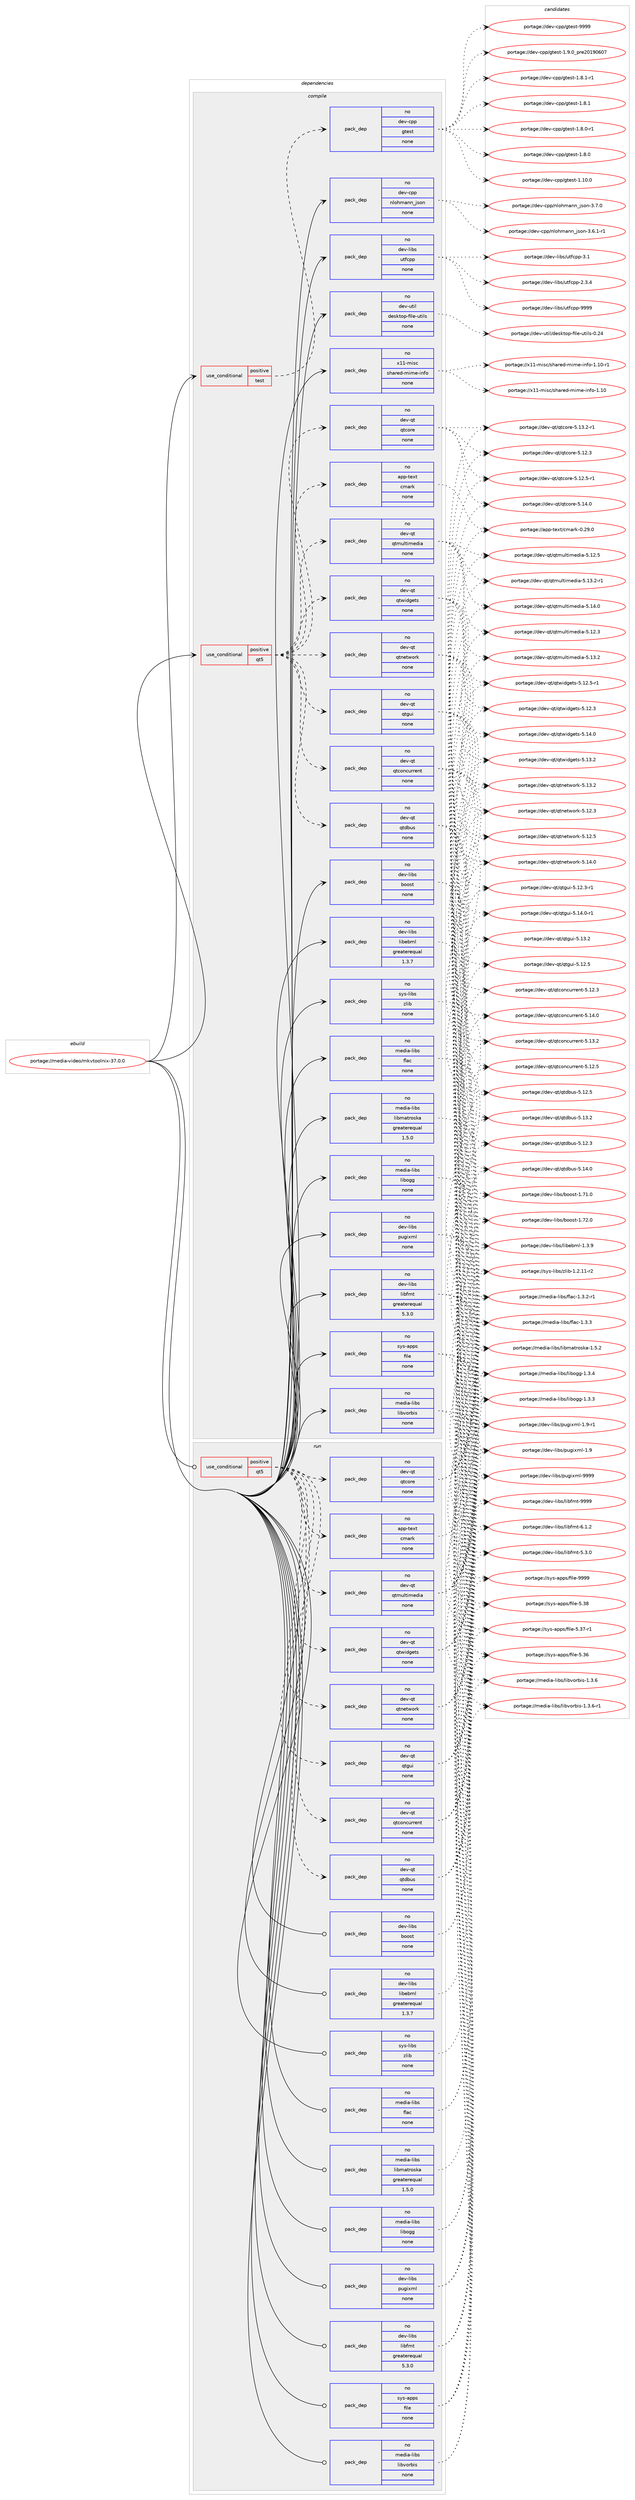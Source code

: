 digraph prolog {

# *************
# Graph options
# *************

newrank=true;
concentrate=true;
compound=true;
graph [rankdir=LR,fontname=Helvetica,fontsize=10,ranksep=1.5];#, ranksep=2.5, nodesep=0.2];
edge  [arrowhead=vee];
node  [fontname=Helvetica,fontsize=10];

# **********
# The ebuild
# **********

subgraph cluster_leftcol {
color=gray;
rank=same;
label=<<i>ebuild</i>>;
id [label="portage://media-video/mkvtoolnix-37.0.0", color=red, width=4, href="../media-video/mkvtoolnix-37.0.0.svg"];
}

# ****************
# The dependencies
# ****************

subgraph cluster_midcol {
color=gray;
label=<<i>dependencies</i>>;
subgraph cluster_compile {
fillcolor="#eeeeee";
style=filled;
label=<<i>compile</i>>;
subgraph cond39130 {
dependency176991 [label=<<TABLE BORDER="0" CELLBORDER="1" CELLSPACING="0" CELLPADDING="4"><TR><TD ROWSPAN="3" CELLPADDING="10">use_conditional</TD></TR><TR><TD>positive</TD></TR><TR><TD>qt5</TD></TR></TABLE>>, shape=none, color=red];
subgraph pack135048 {
dependency176992 [label=<<TABLE BORDER="0" CELLBORDER="1" CELLSPACING="0" CELLPADDING="4" WIDTH="220"><TR><TD ROWSPAN="6" CELLPADDING="30">pack_dep</TD></TR><TR><TD WIDTH="110">no</TD></TR><TR><TD>dev-qt</TD></TR><TR><TD>qtcore</TD></TR><TR><TD>none</TD></TR><TR><TD></TD></TR></TABLE>>, shape=none, color=blue];
}
dependency176991:e -> dependency176992:w [weight=20,style="dashed",arrowhead="vee"];
subgraph pack135049 {
dependency176993 [label=<<TABLE BORDER="0" CELLBORDER="1" CELLSPACING="0" CELLPADDING="4" WIDTH="220"><TR><TD ROWSPAN="6" CELLPADDING="30">pack_dep</TD></TR><TR><TD WIDTH="110">no</TD></TR><TR><TD>dev-qt</TD></TR><TR><TD>qtdbus</TD></TR><TR><TD>none</TD></TR><TR><TD></TD></TR></TABLE>>, shape=none, color=blue];
}
dependency176991:e -> dependency176993:w [weight=20,style="dashed",arrowhead="vee"];
subgraph pack135050 {
dependency176994 [label=<<TABLE BORDER="0" CELLBORDER="1" CELLSPACING="0" CELLPADDING="4" WIDTH="220"><TR><TD ROWSPAN="6" CELLPADDING="30">pack_dep</TD></TR><TR><TD WIDTH="110">no</TD></TR><TR><TD>dev-qt</TD></TR><TR><TD>qtgui</TD></TR><TR><TD>none</TD></TR><TR><TD></TD></TR></TABLE>>, shape=none, color=blue];
}
dependency176991:e -> dependency176994:w [weight=20,style="dashed",arrowhead="vee"];
subgraph pack135051 {
dependency176995 [label=<<TABLE BORDER="0" CELLBORDER="1" CELLSPACING="0" CELLPADDING="4" WIDTH="220"><TR><TD ROWSPAN="6" CELLPADDING="30">pack_dep</TD></TR><TR><TD WIDTH="110">no</TD></TR><TR><TD>dev-qt</TD></TR><TR><TD>qtnetwork</TD></TR><TR><TD>none</TD></TR><TR><TD></TD></TR></TABLE>>, shape=none, color=blue];
}
dependency176991:e -> dependency176995:w [weight=20,style="dashed",arrowhead="vee"];
subgraph pack135052 {
dependency176996 [label=<<TABLE BORDER="0" CELLBORDER="1" CELLSPACING="0" CELLPADDING="4" WIDTH="220"><TR><TD ROWSPAN="6" CELLPADDING="30">pack_dep</TD></TR><TR><TD WIDTH="110">no</TD></TR><TR><TD>dev-qt</TD></TR><TR><TD>qtwidgets</TD></TR><TR><TD>none</TD></TR><TR><TD></TD></TR></TABLE>>, shape=none, color=blue];
}
dependency176991:e -> dependency176996:w [weight=20,style="dashed",arrowhead="vee"];
subgraph pack135053 {
dependency176997 [label=<<TABLE BORDER="0" CELLBORDER="1" CELLSPACING="0" CELLPADDING="4" WIDTH="220"><TR><TD ROWSPAN="6" CELLPADDING="30">pack_dep</TD></TR><TR><TD WIDTH="110">no</TD></TR><TR><TD>dev-qt</TD></TR><TR><TD>qtconcurrent</TD></TR><TR><TD>none</TD></TR><TR><TD></TD></TR></TABLE>>, shape=none, color=blue];
}
dependency176991:e -> dependency176997:w [weight=20,style="dashed",arrowhead="vee"];
subgraph pack135054 {
dependency176998 [label=<<TABLE BORDER="0" CELLBORDER="1" CELLSPACING="0" CELLPADDING="4" WIDTH="220"><TR><TD ROWSPAN="6" CELLPADDING="30">pack_dep</TD></TR><TR><TD WIDTH="110">no</TD></TR><TR><TD>dev-qt</TD></TR><TR><TD>qtmultimedia</TD></TR><TR><TD>none</TD></TR><TR><TD></TD></TR></TABLE>>, shape=none, color=blue];
}
dependency176991:e -> dependency176998:w [weight=20,style="dashed",arrowhead="vee"];
subgraph pack135055 {
dependency176999 [label=<<TABLE BORDER="0" CELLBORDER="1" CELLSPACING="0" CELLPADDING="4" WIDTH="220"><TR><TD ROWSPAN="6" CELLPADDING="30">pack_dep</TD></TR><TR><TD WIDTH="110">no</TD></TR><TR><TD>app-text</TD></TR><TR><TD>cmark</TD></TR><TR><TD>none</TD></TR><TR><TD></TD></TR></TABLE>>, shape=none, color=blue];
}
dependency176991:e -> dependency176999:w [weight=20,style="dashed",arrowhead="vee"];
}
id:e -> dependency176991:w [weight=20,style="solid",arrowhead="vee"];
subgraph cond39131 {
dependency177000 [label=<<TABLE BORDER="0" CELLBORDER="1" CELLSPACING="0" CELLPADDING="4"><TR><TD ROWSPAN="3" CELLPADDING="10">use_conditional</TD></TR><TR><TD>positive</TD></TR><TR><TD>test</TD></TR></TABLE>>, shape=none, color=red];
subgraph pack135056 {
dependency177001 [label=<<TABLE BORDER="0" CELLBORDER="1" CELLSPACING="0" CELLPADDING="4" WIDTH="220"><TR><TD ROWSPAN="6" CELLPADDING="30">pack_dep</TD></TR><TR><TD WIDTH="110">no</TD></TR><TR><TD>dev-cpp</TD></TR><TR><TD>gtest</TD></TR><TR><TD>none</TD></TR><TR><TD></TD></TR></TABLE>>, shape=none, color=blue];
}
dependency177000:e -> dependency177001:w [weight=20,style="dashed",arrowhead="vee"];
}
id:e -> dependency177000:w [weight=20,style="solid",arrowhead="vee"];
subgraph pack135057 {
dependency177002 [label=<<TABLE BORDER="0" CELLBORDER="1" CELLSPACING="0" CELLPADDING="4" WIDTH="220"><TR><TD ROWSPAN="6" CELLPADDING="30">pack_dep</TD></TR><TR><TD WIDTH="110">no</TD></TR><TR><TD>dev-cpp</TD></TR><TR><TD>nlohmann_json</TD></TR><TR><TD>none</TD></TR><TR><TD></TD></TR></TABLE>>, shape=none, color=blue];
}
id:e -> dependency177002:w [weight=20,style="solid",arrowhead="vee"];
subgraph pack135058 {
dependency177003 [label=<<TABLE BORDER="0" CELLBORDER="1" CELLSPACING="0" CELLPADDING="4" WIDTH="220"><TR><TD ROWSPAN="6" CELLPADDING="30">pack_dep</TD></TR><TR><TD WIDTH="110">no</TD></TR><TR><TD>dev-libs</TD></TR><TR><TD>boost</TD></TR><TR><TD>none</TD></TR><TR><TD></TD></TR></TABLE>>, shape=none, color=blue];
}
id:e -> dependency177003:w [weight=20,style="solid",arrowhead="vee"];
subgraph pack135059 {
dependency177004 [label=<<TABLE BORDER="0" CELLBORDER="1" CELLSPACING="0" CELLPADDING="4" WIDTH="220"><TR><TD ROWSPAN="6" CELLPADDING="30">pack_dep</TD></TR><TR><TD WIDTH="110">no</TD></TR><TR><TD>dev-libs</TD></TR><TR><TD>libebml</TD></TR><TR><TD>greaterequal</TD></TR><TR><TD>1.3.7</TD></TR></TABLE>>, shape=none, color=blue];
}
id:e -> dependency177004:w [weight=20,style="solid",arrowhead="vee"];
subgraph pack135060 {
dependency177005 [label=<<TABLE BORDER="0" CELLBORDER="1" CELLSPACING="0" CELLPADDING="4" WIDTH="220"><TR><TD ROWSPAN="6" CELLPADDING="30">pack_dep</TD></TR><TR><TD WIDTH="110">no</TD></TR><TR><TD>dev-libs</TD></TR><TR><TD>libfmt</TD></TR><TR><TD>greaterequal</TD></TR><TR><TD>5.3.0</TD></TR></TABLE>>, shape=none, color=blue];
}
id:e -> dependency177005:w [weight=20,style="solid",arrowhead="vee"];
subgraph pack135061 {
dependency177006 [label=<<TABLE BORDER="0" CELLBORDER="1" CELLSPACING="0" CELLPADDING="4" WIDTH="220"><TR><TD ROWSPAN="6" CELLPADDING="30">pack_dep</TD></TR><TR><TD WIDTH="110">no</TD></TR><TR><TD>dev-libs</TD></TR><TR><TD>pugixml</TD></TR><TR><TD>none</TD></TR><TR><TD></TD></TR></TABLE>>, shape=none, color=blue];
}
id:e -> dependency177006:w [weight=20,style="solid",arrowhead="vee"];
subgraph pack135062 {
dependency177007 [label=<<TABLE BORDER="0" CELLBORDER="1" CELLSPACING="0" CELLPADDING="4" WIDTH="220"><TR><TD ROWSPAN="6" CELLPADDING="30">pack_dep</TD></TR><TR><TD WIDTH="110">no</TD></TR><TR><TD>dev-libs</TD></TR><TR><TD>utfcpp</TD></TR><TR><TD>none</TD></TR><TR><TD></TD></TR></TABLE>>, shape=none, color=blue];
}
id:e -> dependency177007:w [weight=20,style="solid",arrowhead="vee"];
subgraph pack135063 {
dependency177008 [label=<<TABLE BORDER="0" CELLBORDER="1" CELLSPACING="0" CELLPADDING="4" WIDTH="220"><TR><TD ROWSPAN="6" CELLPADDING="30">pack_dep</TD></TR><TR><TD WIDTH="110">no</TD></TR><TR><TD>dev-util</TD></TR><TR><TD>desktop-file-utils</TD></TR><TR><TD>none</TD></TR><TR><TD></TD></TR></TABLE>>, shape=none, color=blue];
}
id:e -> dependency177008:w [weight=20,style="solid",arrowhead="vee"];
subgraph pack135064 {
dependency177009 [label=<<TABLE BORDER="0" CELLBORDER="1" CELLSPACING="0" CELLPADDING="4" WIDTH="220"><TR><TD ROWSPAN="6" CELLPADDING="30">pack_dep</TD></TR><TR><TD WIDTH="110">no</TD></TR><TR><TD>media-libs</TD></TR><TR><TD>flac</TD></TR><TR><TD>none</TD></TR><TR><TD></TD></TR></TABLE>>, shape=none, color=blue];
}
id:e -> dependency177009:w [weight=20,style="solid",arrowhead="vee"];
subgraph pack135065 {
dependency177010 [label=<<TABLE BORDER="0" CELLBORDER="1" CELLSPACING="0" CELLPADDING="4" WIDTH="220"><TR><TD ROWSPAN="6" CELLPADDING="30">pack_dep</TD></TR><TR><TD WIDTH="110">no</TD></TR><TR><TD>media-libs</TD></TR><TR><TD>libmatroska</TD></TR><TR><TD>greaterequal</TD></TR><TR><TD>1.5.0</TD></TR></TABLE>>, shape=none, color=blue];
}
id:e -> dependency177010:w [weight=20,style="solid",arrowhead="vee"];
subgraph pack135066 {
dependency177011 [label=<<TABLE BORDER="0" CELLBORDER="1" CELLSPACING="0" CELLPADDING="4" WIDTH="220"><TR><TD ROWSPAN="6" CELLPADDING="30">pack_dep</TD></TR><TR><TD WIDTH="110">no</TD></TR><TR><TD>media-libs</TD></TR><TR><TD>libogg</TD></TR><TR><TD>none</TD></TR><TR><TD></TD></TR></TABLE>>, shape=none, color=blue];
}
id:e -> dependency177011:w [weight=20,style="solid",arrowhead="vee"];
subgraph pack135067 {
dependency177012 [label=<<TABLE BORDER="0" CELLBORDER="1" CELLSPACING="0" CELLPADDING="4" WIDTH="220"><TR><TD ROWSPAN="6" CELLPADDING="30">pack_dep</TD></TR><TR><TD WIDTH="110">no</TD></TR><TR><TD>media-libs</TD></TR><TR><TD>libvorbis</TD></TR><TR><TD>none</TD></TR><TR><TD></TD></TR></TABLE>>, shape=none, color=blue];
}
id:e -> dependency177012:w [weight=20,style="solid",arrowhead="vee"];
subgraph pack135068 {
dependency177013 [label=<<TABLE BORDER="0" CELLBORDER="1" CELLSPACING="0" CELLPADDING="4" WIDTH="220"><TR><TD ROWSPAN="6" CELLPADDING="30">pack_dep</TD></TR><TR><TD WIDTH="110">no</TD></TR><TR><TD>sys-apps</TD></TR><TR><TD>file</TD></TR><TR><TD>none</TD></TR><TR><TD></TD></TR></TABLE>>, shape=none, color=blue];
}
id:e -> dependency177013:w [weight=20,style="solid",arrowhead="vee"];
subgraph pack135069 {
dependency177014 [label=<<TABLE BORDER="0" CELLBORDER="1" CELLSPACING="0" CELLPADDING="4" WIDTH="220"><TR><TD ROWSPAN="6" CELLPADDING="30">pack_dep</TD></TR><TR><TD WIDTH="110">no</TD></TR><TR><TD>sys-libs</TD></TR><TR><TD>zlib</TD></TR><TR><TD>none</TD></TR><TR><TD></TD></TR></TABLE>>, shape=none, color=blue];
}
id:e -> dependency177014:w [weight=20,style="solid",arrowhead="vee"];
subgraph pack135070 {
dependency177015 [label=<<TABLE BORDER="0" CELLBORDER="1" CELLSPACING="0" CELLPADDING="4" WIDTH="220"><TR><TD ROWSPAN="6" CELLPADDING="30">pack_dep</TD></TR><TR><TD WIDTH="110">no</TD></TR><TR><TD>x11-misc</TD></TR><TR><TD>shared-mime-info</TD></TR><TR><TD>none</TD></TR><TR><TD></TD></TR></TABLE>>, shape=none, color=blue];
}
id:e -> dependency177015:w [weight=20,style="solid",arrowhead="vee"];
}
subgraph cluster_compileandrun {
fillcolor="#eeeeee";
style=filled;
label=<<i>compile and run</i>>;
}
subgraph cluster_run {
fillcolor="#eeeeee";
style=filled;
label=<<i>run</i>>;
subgraph cond39132 {
dependency177016 [label=<<TABLE BORDER="0" CELLBORDER="1" CELLSPACING="0" CELLPADDING="4"><TR><TD ROWSPAN="3" CELLPADDING="10">use_conditional</TD></TR><TR><TD>positive</TD></TR><TR><TD>qt5</TD></TR></TABLE>>, shape=none, color=red];
subgraph pack135071 {
dependency177017 [label=<<TABLE BORDER="0" CELLBORDER="1" CELLSPACING="0" CELLPADDING="4" WIDTH="220"><TR><TD ROWSPAN="6" CELLPADDING="30">pack_dep</TD></TR><TR><TD WIDTH="110">no</TD></TR><TR><TD>dev-qt</TD></TR><TR><TD>qtcore</TD></TR><TR><TD>none</TD></TR><TR><TD></TD></TR></TABLE>>, shape=none, color=blue];
}
dependency177016:e -> dependency177017:w [weight=20,style="dashed",arrowhead="vee"];
subgraph pack135072 {
dependency177018 [label=<<TABLE BORDER="0" CELLBORDER="1" CELLSPACING="0" CELLPADDING="4" WIDTH="220"><TR><TD ROWSPAN="6" CELLPADDING="30">pack_dep</TD></TR><TR><TD WIDTH="110">no</TD></TR><TR><TD>dev-qt</TD></TR><TR><TD>qtdbus</TD></TR><TR><TD>none</TD></TR><TR><TD></TD></TR></TABLE>>, shape=none, color=blue];
}
dependency177016:e -> dependency177018:w [weight=20,style="dashed",arrowhead="vee"];
subgraph pack135073 {
dependency177019 [label=<<TABLE BORDER="0" CELLBORDER="1" CELLSPACING="0" CELLPADDING="4" WIDTH="220"><TR><TD ROWSPAN="6" CELLPADDING="30">pack_dep</TD></TR><TR><TD WIDTH="110">no</TD></TR><TR><TD>dev-qt</TD></TR><TR><TD>qtgui</TD></TR><TR><TD>none</TD></TR><TR><TD></TD></TR></TABLE>>, shape=none, color=blue];
}
dependency177016:e -> dependency177019:w [weight=20,style="dashed",arrowhead="vee"];
subgraph pack135074 {
dependency177020 [label=<<TABLE BORDER="0" CELLBORDER="1" CELLSPACING="0" CELLPADDING="4" WIDTH="220"><TR><TD ROWSPAN="6" CELLPADDING="30">pack_dep</TD></TR><TR><TD WIDTH="110">no</TD></TR><TR><TD>dev-qt</TD></TR><TR><TD>qtnetwork</TD></TR><TR><TD>none</TD></TR><TR><TD></TD></TR></TABLE>>, shape=none, color=blue];
}
dependency177016:e -> dependency177020:w [weight=20,style="dashed",arrowhead="vee"];
subgraph pack135075 {
dependency177021 [label=<<TABLE BORDER="0" CELLBORDER="1" CELLSPACING="0" CELLPADDING="4" WIDTH="220"><TR><TD ROWSPAN="6" CELLPADDING="30">pack_dep</TD></TR><TR><TD WIDTH="110">no</TD></TR><TR><TD>dev-qt</TD></TR><TR><TD>qtwidgets</TD></TR><TR><TD>none</TD></TR><TR><TD></TD></TR></TABLE>>, shape=none, color=blue];
}
dependency177016:e -> dependency177021:w [weight=20,style="dashed",arrowhead="vee"];
subgraph pack135076 {
dependency177022 [label=<<TABLE BORDER="0" CELLBORDER="1" CELLSPACING="0" CELLPADDING="4" WIDTH="220"><TR><TD ROWSPAN="6" CELLPADDING="30">pack_dep</TD></TR><TR><TD WIDTH="110">no</TD></TR><TR><TD>dev-qt</TD></TR><TR><TD>qtconcurrent</TD></TR><TR><TD>none</TD></TR><TR><TD></TD></TR></TABLE>>, shape=none, color=blue];
}
dependency177016:e -> dependency177022:w [weight=20,style="dashed",arrowhead="vee"];
subgraph pack135077 {
dependency177023 [label=<<TABLE BORDER="0" CELLBORDER="1" CELLSPACING="0" CELLPADDING="4" WIDTH="220"><TR><TD ROWSPAN="6" CELLPADDING="30">pack_dep</TD></TR><TR><TD WIDTH="110">no</TD></TR><TR><TD>dev-qt</TD></TR><TR><TD>qtmultimedia</TD></TR><TR><TD>none</TD></TR><TR><TD></TD></TR></TABLE>>, shape=none, color=blue];
}
dependency177016:e -> dependency177023:w [weight=20,style="dashed",arrowhead="vee"];
subgraph pack135078 {
dependency177024 [label=<<TABLE BORDER="0" CELLBORDER="1" CELLSPACING="0" CELLPADDING="4" WIDTH="220"><TR><TD ROWSPAN="6" CELLPADDING="30">pack_dep</TD></TR><TR><TD WIDTH="110">no</TD></TR><TR><TD>app-text</TD></TR><TR><TD>cmark</TD></TR><TR><TD>none</TD></TR><TR><TD></TD></TR></TABLE>>, shape=none, color=blue];
}
dependency177016:e -> dependency177024:w [weight=20,style="dashed",arrowhead="vee"];
}
id:e -> dependency177016:w [weight=20,style="solid",arrowhead="odot"];
subgraph pack135079 {
dependency177025 [label=<<TABLE BORDER="0" CELLBORDER="1" CELLSPACING="0" CELLPADDING="4" WIDTH="220"><TR><TD ROWSPAN="6" CELLPADDING="30">pack_dep</TD></TR><TR><TD WIDTH="110">no</TD></TR><TR><TD>dev-libs</TD></TR><TR><TD>boost</TD></TR><TR><TD>none</TD></TR><TR><TD></TD></TR></TABLE>>, shape=none, color=blue];
}
id:e -> dependency177025:w [weight=20,style="solid",arrowhead="odot"];
subgraph pack135080 {
dependency177026 [label=<<TABLE BORDER="0" CELLBORDER="1" CELLSPACING="0" CELLPADDING="4" WIDTH="220"><TR><TD ROWSPAN="6" CELLPADDING="30">pack_dep</TD></TR><TR><TD WIDTH="110">no</TD></TR><TR><TD>dev-libs</TD></TR><TR><TD>libebml</TD></TR><TR><TD>greaterequal</TD></TR><TR><TD>1.3.7</TD></TR></TABLE>>, shape=none, color=blue];
}
id:e -> dependency177026:w [weight=20,style="solid",arrowhead="odot"];
subgraph pack135081 {
dependency177027 [label=<<TABLE BORDER="0" CELLBORDER="1" CELLSPACING="0" CELLPADDING="4" WIDTH="220"><TR><TD ROWSPAN="6" CELLPADDING="30">pack_dep</TD></TR><TR><TD WIDTH="110">no</TD></TR><TR><TD>dev-libs</TD></TR><TR><TD>libfmt</TD></TR><TR><TD>greaterequal</TD></TR><TR><TD>5.3.0</TD></TR></TABLE>>, shape=none, color=blue];
}
id:e -> dependency177027:w [weight=20,style="solid",arrowhead="odot"];
subgraph pack135082 {
dependency177028 [label=<<TABLE BORDER="0" CELLBORDER="1" CELLSPACING="0" CELLPADDING="4" WIDTH="220"><TR><TD ROWSPAN="6" CELLPADDING="30">pack_dep</TD></TR><TR><TD WIDTH="110">no</TD></TR><TR><TD>dev-libs</TD></TR><TR><TD>pugixml</TD></TR><TR><TD>none</TD></TR><TR><TD></TD></TR></TABLE>>, shape=none, color=blue];
}
id:e -> dependency177028:w [weight=20,style="solid",arrowhead="odot"];
subgraph pack135083 {
dependency177029 [label=<<TABLE BORDER="0" CELLBORDER="1" CELLSPACING="0" CELLPADDING="4" WIDTH="220"><TR><TD ROWSPAN="6" CELLPADDING="30">pack_dep</TD></TR><TR><TD WIDTH="110">no</TD></TR><TR><TD>media-libs</TD></TR><TR><TD>flac</TD></TR><TR><TD>none</TD></TR><TR><TD></TD></TR></TABLE>>, shape=none, color=blue];
}
id:e -> dependency177029:w [weight=20,style="solid",arrowhead="odot"];
subgraph pack135084 {
dependency177030 [label=<<TABLE BORDER="0" CELLBORDER="1" CELLSPACING="0" CELLPADDING="4" WIDTH="220"><TR><TD ROWSPAN="6" CELLPADDING="30">pack_dep</TD></TR><TR><TD WIDTH="110">no</TD></TR><TR><TD>media-libs</TD></TR><TR><TD>libmatroska</TD></TR><TR><TD>greaterequal</TD></TR><TR><TD>1.5.0</TD></TR></TABLE>>, shape=none, color=blue];
}
id:e -> dependency177030:w [weight=20,style="solid",arrowhead="odot"];
subgraph pack135085 {
dependency177031 [label=<<TABLE BORDER="0" CELLBORDER="1" CELLSPACING="0" CELLPADDING="4" WIDTH="220"><TR><TD ROWSPAN="6" CELLPADDING="30">pack_dep</TD></TR><TR><TD WIDTH="110">no</TD></TR><TR><TD>media-libs</TD></TR><TR><TD>libogg</TD></TR><TR><TD>none</TD></TR><TR><TD></TD></TR></TABLE>>, shape=none, color=blue];
}
id:e -> dependency177031:w [weight=20,style="solid",arrowhead="odot"];
subgraph pack135086 {
dependency177032 [label=<<TABLE BORDER="0" CELLBORDER="1" CELLSPACING="0" CELLPADDING="4" WIDTH="220"><TR><TD ROWSPAN="6" CELLPADDING="30">pack_dep</TD></TR><TR><TD WIDTH="110">no</TD></TR><TR><TD>media-libs</TD></TR><TR><TD>libvorbis</TD></TR><TR><TD>none</TD></TR><TR><TD></TD></TR></TABLE>>, shape=none, color=blue];
}
id:e -> dependency177032:w [weight=20,style="solid",arrowhead="odot"];
subgraph pack135087 {
dependency177033 [label=<<TABLE BORDER="0" CELLBORDER="1" CELLSPACING="0" CELLPADDING="4" WIDTH="220"><TR><TD ROWSPAN="6" CELLPADDING="30">pack_dep</TD></TR><TR><TD WIDTH="110">no</TD></TR><TR><TD>sys-apps</TD></TR><TR><TD>file</TD></TR><TR><TD>none</TD></TR><TR><TD></TD></TR></TABLE>>, shape=none, color=blue];
}
id:e -> dependency177033:w [weight=20,style="solid",arrowhead="odot"];
subgraph pack135088 {
dependency177034 [label=<<TABLE BORDER="0" CELLBORDER="1" CELLSPACING="0" CELLPADDING="4" WIDTH="220"><TR><TD ROWSPAN="6" CELLPADDING="30">pack_dep</TD></TR><TR><TD WIDTH="110">no</TD></TR><TR><TD>sys-libs</TD></TR><TR><TD>zlib</TD></TR><TR><TD>none</TD></TR><TR><TD></TD></TR></TABLE>>, shape=none, color=blue];
}
id:e -> dependency177034:w [weight=20,style="solid",arrowhead="odot"];
}
}

# **************
# The candidates
# **************

subgraph cluster_choices {
rank=same;
color=gray;
label=<<i>candidates</i>>;

subgraph choice135048 {
color=black;
nodesep=1;
choice10010111845113116471131169911111410145534649524648 [label="portage://dev-qt/qtcore-5.14.0", color=red, width=4,href="../dev-qt/qtcore-5.14.0.svg"];
choice100101118451131164711311699111114101455346495146504511449 [label="portage://dev-qt/qtcore-5.13.2-r1", color=red, width=4,href="../dev-qt/qtcore-5.13.2-r1.svg"];
choice100101118451131164711311699111114101455346495046534511449 [label="portage://dev-qt/qtcore-5.12.5-r1", color=red, width=4,href="../dev-qt/qtcore-5.12.5-r1.svg"];
choice10010111845113116471131169911111410145534649504651 [label="portage://dev-qt/qtcore-5.12.3", color=red, width=4,href="../dev-qt/qtcore-5.12.3.svg"];
dependency176992:e -> choice10010111845113116471131169911111410145534649524648:w [style=dotted,weight="100"];
dependency176992:e -> choice100101118451131164711311699111114101455346495146504511449:w [style=dotted,weight="100"];
dependency176992:e -> choice100101118451131164711311699111114101455346495046534511449:w [style=dotted,weight="100"];
dependency176992:e -> choice10010111845113116471131169911111410145534649504651:w [style=dotted,weight="100"];
}
subgraph choice135049 {
color=black;
nodesep=1;
choice10010111845113116471131161009811711545534649524648 [label="portage://dev-qt/qtdbus-5.14.0", color=red, width=4,href="../dev-qt/qtdbus-5.14.0.svg"];
choice10010111845113116471131161009811711545534649514650 [label="portage://dev-qt/qtdbus-5.13.2", color=red, width=4,href="../dev-qt/qtdbus-5.13.2.svg"];
choice10010111845113116471131161009811711545534649504653 [label="portage://dev-qt/qtdbus-5.12.5", color=red, width=4,href="../dev-qt/qtdbus-5.12.5.svg"];
choice10010111845113116471131161009811711545534649504651 [label="portage://dev-qt/qtdbus-5.12.3", color=red, width=4,href="../dev-qt/qtdbus-5.12.3.svg"];
dependency176993:e -> choice10010111845113116471131161009811711545534649524648:w [style=dotted,weight="100"];
dependency176993:e -> choice10010111845113116471131161009811711545534649514650:w [style=dotted,weight="100"];
dependency176993:e -> choice10010111845113116471131161009811711545534649504653:w [style=dotted,weight="100"];
dependency176993:e -> choice10010111845113116471131161009811711545534649504651:w [style=dotted,weight="100"];
}
subgraph choice135050 {
color=black;
nodesep=1;
choice1001011184511311647113116103117105455346495246484511449 [label="portage://dev-qt/qtgui-5.14.0-r1", color=red, width=4,href="../dev-qt/qtgui-5.14.0-r1.svg"];
choice100101118451131164711311610311710545534649514650 [label="portage://dev-qt/qtgui-5.13.2", color=red, width=4,href="../dev-qt/qtgui-5.13.2.svg"];
choice100101118451131164711311610311710545534649504653 [label="portage://dev-qt/qtgui-5.12.5", color=red, width=4,href="../dev-qt/qtgui-5.12.5.svg"];
choice1001011184511311647113116103117105455346495046514511449 [label="portage://dev-qt/qtgui-5.12.3-r1", color=red, width=4,href="../dev-qt/qtgui-5.12.3-r1.svg"];
dependency176994:e -> choice1001011184511311647113116103117105455346495246484511449:w [style=dotted,weight="100"];
dependency176994:e -> choice100101118451131164711311610311710545534649514650:w [style=dotted,weight="100"];
dependency176994:e -> choice100101118451131164711311610311710545534649504653:w [style=dotted,weight="100"];
dependency176994:e -> choice1001011184511311647113116103117105455346495046514511449:w [style=dotted,weight="100"];
}
subgraph choice135051 {
color=black;
nodesep=1;
choice100101118451131164711311611010111611911111410745534649524648 [label="portage://dev-qt/qtnetwork-5.14.0", color=red, width=4,href="../dev-qt/qtnetwork-5.14.0.svg"];
choice100101118451131164711311611010111611911111410745534649514650 [label="portage://dev-qt/qtnetwork-5.13.2", color=red, width=4,href="../dev-qt/qtnetwork-5.13.2.svg"];
choice100101118451131164711311611010111611911111410745534649504653 [label="portage://dev-qt/qtnetwork-5.12.5", color=red, width=4,href="../dev-qt/qtnetwork-5.12.5.svg"];
choice100101118451131164711311611010111611911111410745534649504651 [label="portage://dev-qt/qtnetwork-5.12.3", color=red, width=4,href="../dev-qt/qtnetwork-5.12.3.svg"];
dependency176995:e -> choice100101118451131164711311611010111611911111410745534649524648:w [style=dotted,weight="100"];
dependency176995:e -> choice100101118451131164711311611010111611911111410745534649514650:w [style=dotted,weight="100"];
dependency176995:e -> choice100101118451131164711311611010111611911111410745534649504653:w [style=dotted,weight="100"];
dependency176995:e -> choice100101118451131164711311611010111611911111410745534649504651:w [style=dotted,weight="100"];
}
subgraph choice135052 {
color=black;
nodesep=1;
choice100101118451131164711311611910510010310111611545534649524648 [label="portage://dev-qt/qtwidgets-5.14.0", color=red, width=4,href="../dev-qt/qtwidgets-5.14.0.svg"];
choice100101118451131164711311611910510010310111611545534649514650 [label="portage://dev-qt/qtwidgets-5.13.2", color=red, width=4,href="../dev-qt/qtwidgets-5.13.2.svg"];
choice1001011184511311647113116119105100103101116115455346495046534511449 [label="portage://dev-qt/qtwidgets-5.12.5-r1", color=red, width=4,href="../dev-qt/qtwidgets-5.12.5-r1.svg"];
choice100101118451131164711311611910510010310111611545534649504651 [label="portage://dev-qt/qtwidgets-5.12.3", color=red, width=4,href="../dev-qt/qtwidgets-5.12.3.svg"];
dependency176996:e -> choice100101118451131164711311611910510010310111611545534649524648:w [style=dotted,weight="100"];
dependency176996:e -> choice100101118451131164711311611910510010310111611545534649514650:w [style=dotted,weight="100"];
dependency176996:e -> choice1001011184511311647113116119105100103101116115455346495046534511449:w [style=dotted,weight="100"];
dependency176996:e -> choice100101118451131164711311611910510010310111611545534649504651:w [style=dotted,weight="100"];
}
subgraph choice135053 {
color=black;
nodesep=1;
choice1001011184511311647113116991111109911711411410111011645534649524648 [label="portage://dev-qt/qtconcurrent-5.14.0", color=red, width=4,href="../dev-qt/qtconcurrent-5.14.0.svg"];
choice1001011184511311647113116991111109911711411410111011645534649514650 [label="portage://dev-qt/qtconcurrent-5.13.2", color=red, width=4,href="../dev-qt/qtconcurrent-5.13.2.svg"];
choice1001011184511311647113116991111109911711411410111011645534649504653 [label="portage://dev-qt/qtconcurrent-5.12.5", color=red, width=4,href="../dev-qt/qtconcurrent-5.12.5.svg"];
choice1001011184511311647113116991111109911711411410111011645534649504651 [label="portage://dev-qt/qtconcurrent-5.12.3", color=red, width=4,href="../dev-qt/qtconcurrent-5.12.3.svg"];
dependency176997:e -> choice1001011184511311647113116991111109911711411410111011645534649524648:w [style=dotted,weight="100"];
dependency176997:e -> choice1001011184511311647113116991111109911711411410111011645534649514650:w [style=dotted,weight="100"];
dependency176997:e -> choice1001011184511311647113116991111109911711411410111011645534649504653:w [style=dotted,weight="100"];
dependency176997:e -> choice1001011184511311647113116991111109911711411410111011645534649504651:w [style=dotted,weight="100"];
}
subgraph choice135054 {
color=black;
nodesep=1;
choice10010111845113116471131161091171081161051091011001059745534649524648 [label="portage://dev-qt/qtmultimedia-5.14.0", color=red, width=4,href="../dev-qt/qtmultimedia-5.14.0.svg"];
choice100101118451131164711311610911710811610510910110010597455346495146504511449 [label="portage://dev-qt/qtmultimedia-5.13.2-r1", color=red, width=4,href="../dev-qt/qtmultimedia-5.13.2-r1.svg"];
choice10010111845113116471131161091171081161051091011001059745534649514650 [label="portage://dev-qt/qtmultimedia-5.13.2", color=red, width=4,href="../dev-qt/qtmultimedia-5.13.2.svg"];
choice10010111845113116471131161091171081161051091011001059745534649504653 [label="portage://dev-qt/qtmultimedia-5.12.5", color=red, width=4,href="../dev-qt/qtmultimedia-5.12.5.svg"];
choice10010111845113116471131161091171081161051091011001059745534649504651 [label="portage://dev-qt/qtmultimedia-5.12.3", color=red, width=4,href="../dev-qt/qtmultimedia-5.12.3.svg"];
dependency176998:e -> choice10010111845113116471131161091171081161051091011001059745534649524648:w [style=dotted,weight="100"];
dependency176998:e -> choice100101118451131164711311610911710811610510910110010597455346495146504511449:w [style=dotted,weight="100"];
dependency176998:e -> choice10010111845113116471131161091171081161051091011001059745534649514650:w [style=dotted,weight="100"];
dependency176998:e -> choice10010111845113116471131161091171081161051091011001059745534649504653:w [style=dotted,weight="100"];
dependency176998:e -> choice10010111845113116471131161091171081161051091011001059745534649504651:w [style=dotted,weight="100"];
}
subgraph choice135055 {
color=black;
nodesep=1;
choice971121124511610112011647991099711410745484650574648 [label="portage://app-text/cmark-0.29.0", color=red, width=4,href="../app-text/cmark-0.29.0.svg"];
dependency176999:e -> choice971121124511610112011647991099711410745484650574648:w [style=dotted,weight="100"];
}
subgraph choice135056 {
color=black;
nodesep=1;
choice1001011184599112112471031161011151164557575757 [label="portage://dev-cpp/gtest-9999", color=red, width=4,href="../dev-cpp/gtest-9999.svg"];
choice100101118459911211247103116101115116454946574648951121141015048495748544855 [label="portage://dev-cpp/gtest-1.9.0_pre20190607", color=red, width=4,href="../dev-cpp/gtest-1.9.0_pre20190607.svg"];
choice1001011184599112112471031161011151164549465646494511449 [label="portage://dev-cpp/gtest-1.8.1-r1", color=red, width=4,href="../dev-cpp/gtest-1.8.1-r1.svg"];
choice100101118459911211247103116101115116454946564649 [label="portage://dev-cpp/gtest-1.8.1", color=red, width=4,href="../dev-cpp/gtest-1.8.1.svg"];
choice1001011184599112112471031161011151164549465646484511449 [label="portage://dev-cpp/gtest-1.8.0-r1", color=red, width=4,href="../dev-cpp/gtest-1.8.0-r1.svg"];
choice100101118459911211247103116101115116454946564648 [label="portage://dev-cpp/gtest-1.8.0", color=red, width=4,href="../dev-cpp/gtest-1.8.0.svg"];
choice10010111845991121124710311610111511645494649484648 [label="portage://dev-cpp/gtest-1.10.0", color=red, width=4,href="../dev-cpp/gtest-1.10.0.svg"];
dependency177001:e -> choice1001011184599112112471031161011151164557575757:w [style=dotted,weight="100"];
dependency177001:e -> choice100101118459911211247103116101115116454946574648951121141015048495748544855:w [style=dotted,weight="100"];
dependency177001:e -> choice1001011184599112112471031161011151164549465646494511449:w [style=dotted,weight="100"];
dependency177001:e -> choice100101118459911211247103116101115116454946564649:w [style=dotted,weight="100"];
dependency177001:e -> choice1001011184599112112471031161011151164549465646484511449:w [style=dotted,weight="100"];
dependency177001:e -> choice100101118459911211247103116101115116454946564648:w [style=dotted,weight="100"];
dependency177001:e -> choice10010111845991121124710311610111511645494649484648:w [style=dotted,weight="100"];
}
subgraph choice135057 {
color=black;
nodesep=1;
choice1001011184599112112471101081111041099711011095106115111110455146554648 [label="portage://dev-cpp/nlohmann_json-3.7.0", color=red, width=4,href="../dev-cpp/nlohmann_json-3.7.0.svg"];
choice10010111845991121124711010811110410997110110951061151111104551465446494511449 [label="portage://dev-cpp/nlohmann_json-3.6.1-r1", color=red, width=4,href="../dev-cpp/nlohmann_json-3.6.1-r1.svg"];
dependency177002:e -> choice1001011184599112112471101081111041099711011095106115111110455146554648:w [style=dotted,weight="100"];
dependency177002:e -> choice10010111845991121124711010811110410997110110951061151111104551465446494511449:w [style=dotted,weight="100"];
}
subgraph choice135058 {
color=black;
nodesep=1;
choice1001011184510810598115479811111111511645494655504648 [label="portage://dev-libs/boost-1.72.0", color=red, width=4,href="../dev-libs/boost-1.72.0.svg"];
choice1001011184510810598115479811111111511645494655494648 [label="portage://dev-libs/boost-1.71.0", color=red, width=4,href="../dev-libs/boost-1.71.0.svg"];
dependency177003:e -> choice1001011184510810598115479811111111511645494655504648:w [style=dotted,weight="100"];
dependency177003:e -> choice1001011184510810598115479811111111511645494655494648:w [style=dotted,weight="100"];
}
subgraph choice135059 {
color=black;
nodesep=1;
choice1001011184510810598115471081059810198109108454946514657 [label="portage://dev-libs/libebml-1.3.9", color=red, width=4,href="../dev-libs/libebml-1.3.9.svg"];
dependency177004:e -> choice1001011184510810598115471081059810198109108454946514657:w [style=dotted,weight="100"];
}
subgraph choice135060 {
color=black;
nodesep=1;
choice100101118451081059811547108105981021091164557575757 [label="portage://dev-libs/libfmt-9999", color=red, width=4,href="../dev-libs/libfmt-9999.svg"];
choice10010111845108105981154710810598102109116455446494650 [label="portage://dev-libs/libfmt-6.1.2", color=red, width=4,href="../dev-libs/libfmt-6.1.2.svg"];
choice10010111845108105981154710810598102109116455346514648 [label="portage://dev-libs/libfmt-5.3.0", color=red, width=4,href="../dev-libs/libfmt-5.3.0.svg"];
dependency177005:e -> choice100101118451081059811547108105981021091164557575757:w [style=dotted,weight="100"];
dependency177005:e -> choice10010111845108105981154710810598102109116455446494650:w [style=dotted,weight="100"];
dependency177005:e -> choice10010111845108105981154710810598102109116455346514648:w [style=dotted,weight="100"];
}
subgraph choice135061 {
color=black;
nodesep=1;
choice1001011184510810598115471121171031051201091084557575757 [label="portage://dev-libs/pugixml-9999", color=red, width=4,href="../dev-libs/pugixml-9999.svg"];
choice100101118451081059811547112117103105120109108454946574511449 [label="portage://dev-libs/pugixml-1.9-r1", color=red, width=4,href="../dev-libs/pugixml-1.9-r1.svg"];
choice10010111845108105981154711211710310512010910845494657 [label="portage://dev-libs/pugixml-1.9", color=red, width=4,href="../dev-libs/pugixml-1.9.svg"];
dependency177006:e -> choice1001011184510810598115471121171031051201091084557575757:w [style=dotted,weight="100"];
dependency177006:e -> choice100101118451081059811547112117103105120109108454946574511449:w [style=dotted,weight="100"];
dependency177006:e -> choice10010111845108105981154711211710310512010910845494657:w [style=dotted,weight="100"];
}
subgraph choice135062 {
color=black;
nodesep=1;
choice100101118451081059811547117116102991121124557575757 [label="portage://dev-libs/utfcpp-9999", color=red, width=4,href="../dev-libs/utfcpp-9999.svg"];
choice1001011184510810598115471171161029911211245514649 [label="portage://dev-libs/utfcpp-3.1", color=red, width=4,href="../dev-libs/utfcpp-3.1.svg"];
choice10010111845108105981154711711610299112112455046514652 [label="portage://dev-libs/utfcpp-2.3.4", color=red, width=4,href="../dev-libs/utfcpp-2.3.4.svg"];
dependency177007:e -> choice100101118451081059811547117116102991121124557575757:w [style=dotted,weight="100"];
dependency177007:e -> choice1001011184510810598115471171161029911211245514649:w [style=dotted,weight="100"];
dependency177007:e -> choice10010111845108105981154711711610299112112455046514652:w [style=dotted,weight="100"];
}
subgraph choice135063 {
color=black;
nodesep=1;
choice100101118451171161051084710010111510711611111245102105108101451171161051081154548465052 [label="portage://dev-util/desktop-file-utils-0.24", color=red, width=4,href="../dev-util/desktop-file-utils-0.24.svg"];
dependency177008:e -> choice100101118451171161051084710010111510711611111245102105108101451171161051081154548465052:w [style=dotted,weight="100"];
}
subgraph choice135064 {
color=black;
nodesep=1;
choice109101100105974510810598115471021089799454946514651 [label="portage://media-libs/flac-1.3.3", color=red, width=4,href="../media-libs/flac-1.3.3.svg"];
choice1091011001059745108105981154710210897994549465146504511449 [label="portage://media-libs/flac-1.3.2-r1", color=red, width=4,href="../media-libs/flac-1.3.2-r1.svg"];
dependency177009:e -> choice109101100105974510810598115471021089799454946514651:w [style=dotted,weight="100"];
dependency177009:e -> choice1091011001059745108105981154710210897994549465146504511449:w [style=dotted,weight="100"];
}
subgraph choice135065 {
color=black;
nodesep=1;
choice10910110010597451081059811547108105981099711611411111510797454946534650 [label="portage://media-libs/libmatroska-1.5.2", color=red, width=4,href="../media-libs/libmatroska-1.5.2.svg"];
dependency177010:e -> choice10910110010597451081059811547108105981099711611411111510797454946534650:w [style=dotted,weight="100"];
}
subgraph choice135066 {
color=black;
nodesep=1;
choice1091011001059745108105981154710810598111103103454946514652 [label="portage://media-libs/libogg-1.3.4", color=red, width=4,href="../media-libs/libogg-1.3.4.svg"];
choice1091011001059745108105981154710810598111103103454946514651 [label="portage://media-libs/libogg-1.3.3", color=red, width=4,href="../media-libs/libogg-1.3.3.svg"];
dependency177011:e -> choice1091011001059745108105981154710810598111103103454946514652:w [style=dotted,weight="100"];
dependency177011:e -> choice1091011001059745108105981154710810598111103103454946514651:w [style=dotted,weight="100"];
}
subgraph choice135067 {
color=black;
nodesep=1;
choice1091011001059745108105981154710810598118111114981051154549465146544511449 [label="portage://media-libs/libvorbis-1.3.6-r1", color=red, width=4,href="../media-libs/libvorbis-1.3.6-r1.svg"];
choice109101100105974510810598115471081059811811111498105115454946514654 [label="portage://media-libs/libvorbis-1.3.6", color=red, width=4,href="../media-libs/libvorbis-1.3.6.svg"];
dependency177012:e -> choice1091011001059745108105981154710810598118111114981051154549465146544511449:w [style=dotted,weight="100"];
dependency177012:e -> choice109101100105974510810598115471081059811811111498105115454946514654:w [style=dotted,weight="100"];
}
subgraph choice135068 {
color=black;
nodesep=1;
choice1151211154597112112115471021051081014557575757 [label="portage://sys-apps/file-9999", color=red, width=4,href="../sys-apps/file-9999.svg"];
choice1151211154597112112115471021051081014553465156 [label="portage://sys-apps/file-5.38", color=red, width=4,href="../sys-apps/file-5.38.svg"];
choice11512111545971121121154710210510810145534651554511449 [label="portage://sys-apps/file-5.37-r1", color=red, width=4,href="../sys-apps/file-5.37-r1.svg"];
choice1151211154597112112115471021051081014553465154 [label="portage://sys-apps/file-5.36", color=red, width=4,href="../sys-apps/file-5.36.svg"];
dependency177013:e -> choice1151211154597112112115471021051081014557575757:w [style=dotted,weight="100"];
dependency177013:e -> choice1151211154597112112115471021051081014553465156:w [style=dotted,weight="100"];
dependency177013:e -> choice11512111545971121121154710210510810145534651554511449:w [style=dotted,weight="100"];
dependency177013:e -> choice1151211154597112112115471021051081014553465154:w [style=dotted,weight="100"];
}
subgraph choice135069 {
color=black;
nodesep=1;
choice11512111545108105981154712210810598454946504649494511450 [label="portage://sys-libs/zlib-1.2.11-r2", color=red, width=4,href="../sys-libs/zlib-1.2.11-r2.svg"];
dependency177014:e -> choice11512111545108105981154712210810598454946504649494511450:w [style=dotted,weight="100"];
}
subgraph choice135070 {
color=black;
nodesep=1;
choice120494945109105115994711510497114101100451091051091014510511010211145494649484511449 [label="portage://x11-misc/shared-mime-info-1.10-r1", color=red, width=4,href="../x11-misc/shared-mime-info-1.10-r1.svg"];
choice12049494510910511599471151049711410110045109105109101451051101021114549464948 [label="portage://x11-misc/shared-mime-info-1.10", color=red, width=4,href="../x11-misc/shared-mime-info-1.10.svg"];
dependency177015:e -> choice120494945109105115994711510497114101100451091051091014510511010211145494649484511449:w [style=dotted,weight="100"];
dependency177015:e -> choice12049494510910511599471151049711410110045109105109101451051101021114549464948:w [style=dotted,weight="100"];
}
subgraph choice135071 {
color=black;
nodesep=1;
choice10010111845113116471131169911111410145534649524648 [label="portage://dev-qt/qtcore-5.14.0", color=red, width=4,href="../dev-qt/qtcore-5.14.0.svg"];
choice100101118451131164711311699111114101455346495146504511449 [label="portage://dev-qt/qtcore-5.13.2-r1", color=red, width=4,href="../dev-qt/qtcore-5.13.2-r1.svg"];
choice100101118451131164711311699111114101455346495046534511449 [label="portage://dev-qt/qtcore-5.12.5-r1", color=red, width=4,href="../dev-qt/qtcore-5.12.5-r1.svg"];
choice10010111845113116471131169911111410145534649504651 [label="portage://dev-qt/qtcore-5.12.3", color=red, width=4,href="../dev-qt/qtcore-5.12.3.svg"];
dependency177017:e -> choice10010111845113116471131169911111410145534649524648:w [style=dotted,weight="100"];
dependency177017:e -> choice100101118451131164711311699111114101455346495146504511449:w [style=dotted,weight="100"];
dependency177017:e -> choice100101118451131164711311699111114101455346495046534511449:w [style=dotted,weight="100"];
dependency177017:e -> choice10010111845113116471131169911111410145534649504651:w [style=dotted,weight="100"];
}
subgraph choice135072 {
color=black;
nodesep=1;
choice10010111845113116471131161009811711545534649524648 [label="portage://dev-qt/qtdbus-5.14.0", color=red, width=4,href="../dev-qt/qtdbus-5.14.0.svg"];
choice10010111845113116471131161009811711545534649514650 [label="portage://dev-qt/qtdbus-5.13.2", color=red, width=4,href="../dev-qt/qtdbus-5.13.2.svg"];
choice10010111845113116471131161009811711545534649504653 [label="portage://dev-qt/qtdbus-5.12.5", color=red, width=4,href="../dev-qt/qtdbus-5.12.5.svg"];
choice10010111845113116471131161009811711545534649504651 [label="portage://dev-qt/qtdbus-5.12.3", color=red, width=4,href="../dev-qt/qtdbus-5.12.3.svg"];
dependency177018:e -> choice10010111845113116471131161009811711545534649524648:w [style=dotted,weight="100"];
dependency177018:e -> choice10010111845113116471131161009811711545534649514650:w [style=dotted,weight="100"];
dependency177018:e -> choice10010111845113116471131161009811711545534649504653:w [style=dotted,weight="100"];
dependency177018:e -> choice10010111845113116471131161009811711545534649504651:w [style=dotted,weight="100"];
}
subgraph choice135073 {
color=black;
nodesep=1;
choice1001011184511311647113116103117105455346495246484511449 [label="portage://dev-qt/qtgui-5.14.0-r1", color=red, width=4,href="../dev-qt/qtgui-5.14.0-r1.svg"];
choice100101118451131164711311610311710545534649514650 [label="portage://dev-qt/qtgui-5.13.2", color=red, width=4,href="../dev-qt/qtgui-5.13.2.svg"];
choice100101118451131164711311610311710545534649504653 [label="portage://dev-qt/qtgui-5.12.5", color=red, width=4,href="../dev-qt/qtgui-5.12.5.svg"];
choice1001011184511311647113116103117105455346495046514511449 [label="portage://dev-qt/qtgui-5.12.3-r1", color=red, width=4,href="../dev-qt/qtgui-5.12.3-r1.svg"];
dependency177019:e -> choice1001011184511311647113116103117105455346495246484511449:w [style=dotted,weight="100"];
dependency177019:e -> choice100101118451131164711311610311710545534649514650:w [style=dotted,weight="100"];
dependency177019:e -> choice100101118451131164711311610311710545534649504653:w [style=dotted,weight="100"];
dependency177019:e -> choice1001011184511311647113116103117105455346495046514511449:w [style=dotted,weight="100"];
}
subgraph choice135074 {
color=black;
nodesep=1;
choice100101118451131164711311611010111611911111410745534649524648 [label="portage://dev-qt/qtnetwork-5.14.0", color=red, width=4,href="../dev-qt/qtnetwork-5.14.0.svg"];
choice100101118451131164711311611010111611911111410745534649514650 [label="portage://dev-qt/qtnetwork-5.13.2", color=red, width=4,href="../dev-qt/qtnetwork-5.13.2.svg"];
choice100101118451131164711311611010111611911111410745534649504653 [label="portage://dev-qt/qtnetwork-5.12.5", color=red, width=4,href="../dev-qt/qtnetwork-5.12.5.svg"];
choice100101118451131164711311611010111611911111410745534649504651 [label="portage://dev-qt/qtnetwork-5.12.3", color=red, width=4,href="../dev-qt/qtnetwork-5.12.3.svg"];
dependency177020:e -> choice100101118451131164711311611010111611911111410745534649524648:w [style=dotted,weight="100"];
dependency177020:e -> choice100101118451131164711311611010111611911111410745534649514650:w [style=dotted,weight="100"];
dependency177020:e -> choice100101118451131164711311611010111611911111410745534649504653:w [style=dotted,weight="100"];
dependency177020:e -> choice100101118451131164711311611010111611911111410745534649504651:w [style=dotted,weight="100"];
}
subgraph choice135075 {
color=black;
nodesep=1;
choice100101118451131164711311611910510010310111611545534649524648 [label="portage://dev-qt/qtwidgets-5.14.0", color=red, width=4,href="../dev-qt/qtwidgets-5.14.0.svg"];
choice100101118451131164711311611910510010310111611545534649514650 [label="portage://dev-qt/qtwidgets-5.13.2", color=red, width=4,href="../dev-qt/qtwidgets-5.13.2.svg"];
choice1001011184511311647113116119105100103101116115455346495046534511449 [label="portage://dev-qt/qtwidgets-5.12.5-r1", color=red, width=4,href="../dev-qt/qtwidgets-5.12.5-r1.svg"];
choice100101118451131164711311611910510010310111611545534649504651 [label="portage://dev-qt/qtwidgets-5.12.3", color=red, width=4,href="../dev-qt/qtwidgets-5.12.3.svg"];
dependency177021:e -> choice100101118451131164711311611910510010310111611545534649524648:w [style=dotted,weight="100"];
dependency177021:e -> choice100101118451131164711311611910510010310111611545534649514650:w [style=dotted,weight="100"];
dependency177021:e -> choice1001011184511311647113116119105100103101116115455346495046534511449:w [style=dotted,weight="100"];
dependency177021:e -> choice100101118451131164711311611910510010310111611545534649504651:w [style=dotted,weight="100"];
}
subgraph choice135076 {
color=black;
nodesep=1;
choice1001011184511311647113116991111109911711411410111011645534649524648 [label="portage://dev-qt/qtconcurrent-5.14.0", color=red, width=4,href="../dev-qt/qtconcurrent-5.14.0.svg"];
choice1001011184511311647113116991111109911711411410111011645534649514650 [label="portage://dev-qt/qtconcurrent-5.13.2", color=red, width=4,href="../dev-qt/qtconcurrent-5.13.2.svg"];
choice1001011184511311647113116991111109911711411410111011645534649504653 [label="portage://dev-qt/qtconcurrent-5.12.5", color=red, width=4,href="../dev-qt/qtconcurrent-5.12.5.svg"];
choice1001011184511311647113116991111109911711411410111011645534649504651 [label="portage://dev-qt/qtconcurrent-5.12.3", color=red, width=4,href="../dev-qt/qtconcurrent-5.12.3.svg"];
dependency177022:e -> choice1001011184511311647113116991111109911711411410111011645534649524648:w [style=dotted,weight="100"];
dependency177022:e -> choice1001011184511311647113116991111109911711411410111011645534649514650:w [style=dotted,weight="100"];
dependency177022:e -> choice1001011184511311647113116991111109911711411410111011645534649504653:w [style=dotted,weight="100"];
dependency177022:e -> choice1001011184511311647113116991111109911711411410111011645534649504651:w [style=dotted,weight="100"];
}
subgraph choice135077 {
color=black;
nodesep=1;
choice10010111845113116471131161091171081161051091011001059745534649524648 [label="portage://dev-qt/qtmultimedia-5.14.0", color=red, width=4,href="../dev-qt/qtmultimedia-5.14.0.svg"];
choice100101118451131164711311610911710811610510910110010597455346495146504511449 [label="portage://dev-qt/qtmultimedia-5.13.2-r1", color=red, width=4,href="../dev-qt/qtmultimedia-5.13.2-r1.svg"];
choice10010111845113116471131161091171081161051091011001059745534649514650 [label="portage://dev-qt/qtmultimedia-5.13.2", color=red, width=4,href="../dev-qt/qtmultimedia-5.13.2.svg"];
choice10010111845113116471131161091171081161051091011001059745534649504653 [label="portage://dev-qt/qtmultimedia-5.12.5", color=red, width=4,href="../dev-qt/qtmultimedia-5.12.5.svg"];
choice10010111845113116471131161091171081161051091011001059745534649504651 [label="portage://dev-qt/qtmultimedia-5.12.3", color=red, width=4,href="../dev-qt/qtmultimedia-5.12.3.svg"];
dependency177023:e -> choice10010111845113116471131161091171081161051091011001059745534649524648:w [style=dotted,weight="100"];
dependency177023:e -> choice100101118451131164711311610911710811610510910110010597455346495146504511449:w [style=dotted,weight="100"];
dependency177023:e -> choice10010111845113116471131161091171081161051091011001059745534649514650:w [style=dotted,weight="100"];
dependency177023:e -> choice10010111845113116471131161091171081161051091011001059745534649504653:w [style=dotted,weight="100"];
dependency177023:e -> choice10010111845113116471131161091171081161051091011001059745534649504651:w [style=dotted,weight="100"];
}
subgraph choice135078 {
color=black;
nodesep=1;
choice971121124511610112011647991099711410745484650574648 [label="portage://app-text/cmark-0.29.0", color=red, width=4,href="../app-text/cmark-0.29.0.svg"];
dependency177024:e -> choice971121124511610112011647991099711410745484650574648:w [style=dotted,weight="100"];
}
subgraph choice135079 {
color=black;
nodesep=1;
choice1001011184510810598115479811111111511645494655504648 [label="portage://dev-libs/boost-1.72.0", color=red, width=4,href="../dev-libs/boost-1.72.0.svg"];
choice1001011184510810598115479811111111511645494655494648 [label="portage://dev-libs/boost-1.71.0", color=red, width=4,href="../dev-libs/boost-1.71.0.svg"];
dependency177025:e -> choice1001011184510810598115479811111111511645494655504648:w [style=dotted,weight="100"];
dependency177025:e -> choice1001011184510810598115479811111111511645494655494648:w [style=dotted,weight="100"];
}
subgraph choice135080 {
color=black;
nodesep=1;
choice1001011184510810598115471081059810198109108454946514657 [label="portage://dev-libs/libebml-1.3.9", color=red, width=4,href="../dev-libs/libebml-1.3.9.svg"];
dependency177026:e -> choice1001011184510810598115471081059810198109108454946514657:w [style=dotted,weight="100"];
}
subgraph choice135081 {
color=black;
nodesep=1;
choice100101118451081059811547108105981021091164557575757 [label="portage://dev-libs/libfmt-9999", color=red, width=4,href="../dev-libs/libfmt-9999.svg"];
choice10010111845108105981154710810598102109116455446494650 [label="portage://dev-libs/libfmt-6.1.2", color=red, width=4,href="../dev-libs/libfmt-6.1.2.svg"];
choice10010111845108105981154710810598102109116455346514648 [label="portage://dev-libs/libfmt-5.3.0", color=red, width=4,href="../dev-libs/libfmt-5.3.0.svg"];
dependency177027:e -> choice100101118451081059811547108105981021091164557575757:w [style=dotted,weight="100"];
dependency177027:e -> choice10010111845108105981154710810598102109116455446494650:w [style=dotted,weight="100"];
dependency177027:e -> choice10010111845108105981154710810598102109116455346514648:w [style=dotted,weight="100"];
}
subgraph choice135082 {
color=black;
nodesep=1;
choice1001011184510810598115471121171031051201091084557575757 [label="portage://dev-libs/pugixml-9999", color=red, width=4,href="../dev-libs/pugixml-9999.svg"];
choice100101118451081059811547112117103105120109108454946574511449 [label="portage://dev-libs/pugixml-1.9-r1", color=red, width=4,href="../dev-libs/pugixml-1.9-r1.svg"];
choice10010111845108105981154711211710310512010910845494657 [label="portage://dev-libs/pugixml-1.9", color=red, width=4,href="../dev-libs/pugixml-1.9.svg"];
dependency177028:e -> choice1001011184510810598115471121171031051201091084557575757:w [style=dotted,weight="100"];
dependency177028:e -> choice100101118451081059811547112117103105120109108454946574511449:w [style=dotted,weight="100"];
dependency177028:e -> choice10010111845108105981154711211710310512010910845494657:w [style=dotted,weight="100"];
}
subgraph choice135083 {
color=black;
nodesep=1;
choice109101100105974510810598115471021089799454946514651 [label="portage://media-libs/flac-1.3.3", color=red, width=4,href="../media-libs/flac-1.3.3.svg"];
choice1091011001059745108105981154710210897994549465146504511449 [label="portage://media-libs/flac-1.3.2-r1", color=red, width=4,href="../media-libs/flac-1.3.2-r1.svg"];
dependency177029:e -> choice109101100105974510810598115471021089799454946514651:w [style=dotted,weight="100"];
dependency177029:e -> choice1091011001059745108105981154710210897994549465146504511449:w [style=dotted,weight="100"];
}
subgraph choice135084 {
color=black;
nodesep=1;
choice10910110010597451081059811547108105981099711611411111510797454946534650 [label="portage://media-libs/libmatroska-1.5.2", color=red, width=4,href="../media-libs/libmatroska-1.5.2.svg"];
dependency177030:e -> choice10910110010597451081059811547108105981099711611411111510797454946534650:w [style=dotted,weight="100"];
}
subgraph choice135085 {
color=black;
nodesep=1;
choice1091011001059745108105981154710810598111103103454946514652 [label="portage://media-libs/libogg-1.3.4", color=red, width=4,href="../media-libs/libogg-1.3.4.svg"];
choice1091011001059745108105981154710810598111103103454946514651 [label="portage://media-libs/libogg-1.3.3", color=red, width=4,href="../media-libs/libogg-1.3.3.svg"];
dependency177031:e -> choice1091011001059745108105981154710810598111103103454946514652:w [style=dotted,weight="100"];
dependency177031:e -> choice1091011001059745108105981154710810598111103103454946514651:w [style=dotted,weight="100"];
}
subgraph choice135086 {
color=black;
nodesep=1;
choice1091011001059745108105981154710810598118111114981051154549465146544511449 [label="portage://media-libs/libvorbis-1.3.6-r1", color=red, width=4,href="../media-libs/libvorbis-1.3.6-r1.svg"];
choice109101100105974510810598115471081059811811111498105115454946514654 [label="portage://media-libs/libvorbis-1.3.6", color=red, width=4,href="../media-libs/libvorbis-1.3.6.svg"];
dependency177032:e -> choice1091011001059745108105981154710810598118111114981051154549465146544511449:w [style=dotted,weight="100"];
dependency177032:e -> choice109101100105974510810598115471081059811811111498105115454946514654:w [style=dotted,weight="100"];
}
subgraph choice135087 {
color=black;
nodesep=1;
choice1151211154597112112115471021051081014557575757 [label="portage://sys-apps/file-9999", color=red, width=4,href="../sys-apps/file-9999.svg"];
choice1151211154597112112115471021051081014553465156 [label="portage://sys-apps/file-5.38", color=red, width=4,href="../sys-apps/file-5.38.svg"];
choice11512111545971121121154710210510810145534651554511449 [label="portage://sys-apps/file-5.37-r1", color=red, width=4,href="../sys-apps/file-5.37-r1.svg"];
choice1151211154597112112115471021051081014553465154 [label="portage://sys-apps/file-5.36", color=red, width=4,href="../sys-apps/file-5.36.svg"];
dependency177033:e -> choice1151211154597112112115471021051081014557575757:w [style=dotted,weight="100"];
dependency177033:e -> choice1151211154597112112115471021051081014553465156:w [style=dotted,weight="100"];
dependency177033:e -> choice11512111545971121121154710210510810145534651554511449:w [style=dotted,weight="100"];
dependency177033:e -> choice1151211154597112112115471021051081014553465154:w [style=dotted,weight="100"];
}
subgraph choice135088 {
color=black;
nodesep=1;
choice11512111545108105981154712210810598454946504649494511450 [label="portage://sys-libs/zlib-1.2.11-r2", color=red, width=4,href="../sys-libs/zlib-1.2.11-r2.svg"];
dependency177034:e -> choice11512111545108105981154712210810598454946504649494511450:w [style=dotted,weight="100"];
}
}

}

